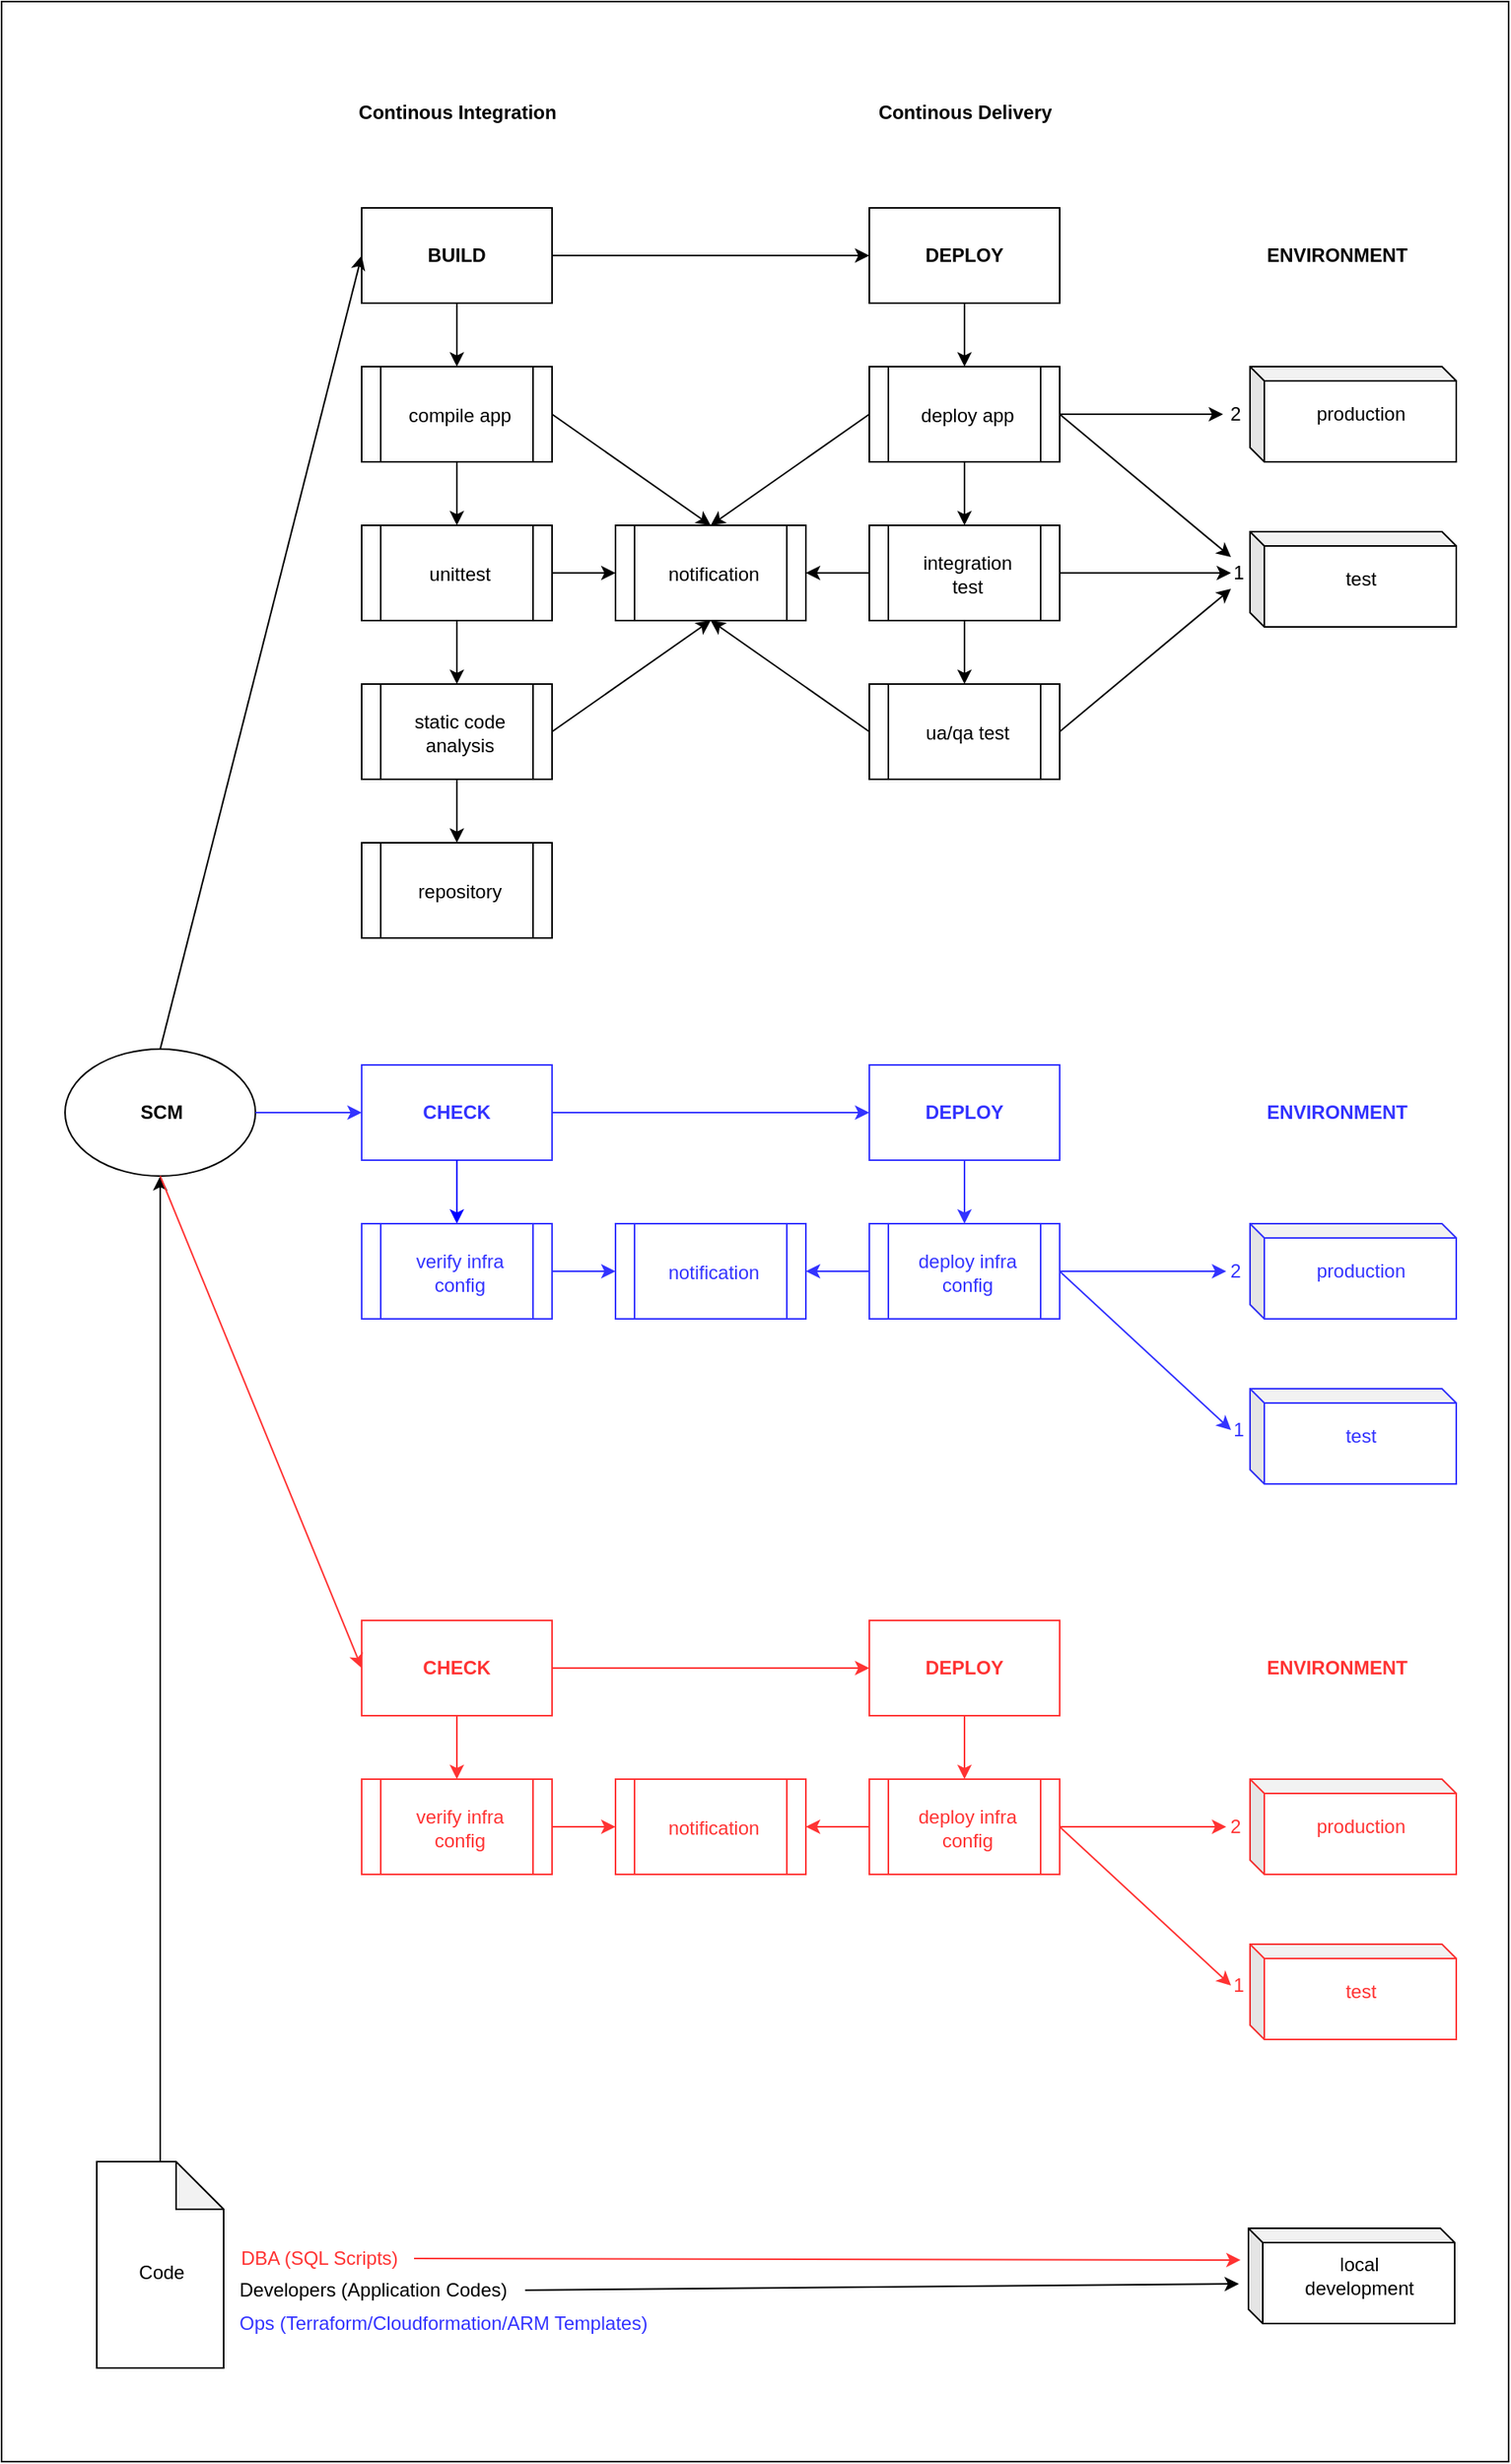 <mxfile version="12.5.3" type="google"><diagram id="JotwO1liJwPxT8PjX3z5" name="Page-1"><mxGraphModel dx="1408" dy="1443" grid="1" gridSize="10" guides="1" tooltips="1" connect="1" arrows="1" fold="1" page="1" pageScale="1" pageWidth="1000" pageHeight="700" math="0" shadow="0"><root><mxCell id="0"/><mxCell id="1" parent="0"/><mxCell id="rRXTX-7a_Twm8hszthFp-2" value="" style="rounded=0;whiteSpace=wrap;html=1;labelBackgroundColor=none;fillColor=none;strokeColor=#000000;" vertex="1" parent="1"><mxGeometry x="30" y="-80" width="950" height="1550" as="geometry"/></mxCell><mxCell id="oE_XPsKFUS8r3yeYcz7--6" value="" style="ellipse;whiteSpace=wrap;html=1;" parent="1" vertex="1"><mxGeometry x="70" y="580" width="120" height="80" as="geometry"/></mxCell><mxCell id="oE_XPsKFUS8r3yeYcz7--8" value="" style="rounded=0;whiteSpace=wrap;html=1;" parent="1" vertex="1"><mxGeometry x="257" y="50" width="120" height="60" as="geometry"/></mxCell><mxCell id="oE_XPsKFUS8r3yeYcz7--9" value="" style="rounded=0;whiteSpace=wrap;html=1;" parent="1" vertex="1"><mxGeometry x="577" y="50" width="120" height="60" as="geometry"/></mxCell><mxCell id="oE_XPsKFUS8r3yeYcz7--10" value="" style="endArrow=classic;html=1;exitX=0.5;exitY=0;exitDx=0;exitDy=0;entryX=0;entryY=0.5;entryDx=0;entryDy=0;" parent="1" source="oE_XPsKFUS8r3yeYcz7--6" target="oE_XPsKFUS8r3yeYcz7--8" edge="1"><mxGeometry width="50" height="50" relative="1" as="geometry"><mxPoint x="197" y="80" as="sourcePoint"/><mxPoint x="277" y="80" as="targetPoint"/></mxGeometry></mxCell><mxCell id="oE_XPsKFUS8r3yeYcz7--12" value="" style="endArrow=classic;html=1;exitX=1;exitY=0.5;exitDx=0;exitDy=0;entryX=0;entryY=0.5;entryDx=0;entryDy=0;" parent="1" source="oE_XPsKFUS8r3yeYcz7--8" target="oE_XPsKFUS8r3yeYcz7--9" edge="1"><mxGeometry width="50" height="50" relative="1" as="geometry"><mxPoint x="499" y="80" as="sourcePoint"/><mxPoint x="577" y="80" as="targetPoint"/></mxGeometry></mxCell><mxCell id="oE_XPsKFUS8r3yeYcz7--15" value="" style="shape=note;whiteSpace=wrap;html=1;backgroundOutline=1;darkOpacity=0.05;" parent="1" vertex="1"><mxGeometry x="90" y="1281" width="80" height="130" as="geometry"/></mxCell><mxCell id="oE_XPsKFUS8r3yeYcz7--19" value="SCM" style="text;html=1;strokeColor=none;fillColor=none;align=center;verticalAlign=middle;whiteSpace=wrap;rounded=0;fontStyle=1" parent="1" vertex="1"><mxGeometry x="111" y="610" width="40" height="20" as="geometry"/></mxCell><mxCell id="oE_XPsKFUS8r3yeYcz7--20" value="BUILD" style="text;html=1;strokeColor=none;fillColor=none;align=center;verticalAlign=middle;whiteSpace=wrap;rounded=0;fontStyle=1" parent="1" vertex="1"><mxGeometry x="297" y="70" width="40" height="20" as="geometry"/></mxCell><mxCell id="oE_XPsKFUS8r3yeYcz7--21" value="DEPLOY" style="text;html=1;strokeColor=none;fillColor=none;align=center;verticalAlign=middle;whiteSpace=wrap;rounded=0;fontStyle=1" parent="1" vertex="1"><mxGeometry x="617" y="70" width="40" height="20" as="geometry"/></mxCell><mxCell id="oE_XPsKFUS8r3yeYcz7--24" value="" style="endArrow=classic;html=1;entryX=0.5;entryY=1;entryDx=0;entryDy=0;exitX=0.5;exitY=0;exitDx=0;exitDy=0;exitPerimeter=0;" parent="1" source="oE_XPsKFUS8r3yeYcz7--15" target="oE_XPsKFUS8r3yeYcz7--6" edge="1"><mxGeometry width="50" height="50" relative="1" as="geometry"><mxPoint x="118" y="340" as="sourcePoint"/><mxPoint x="118" y="200" as="targetPoint"/></mxGeometry></mxCell><mxCell id="oE_XPsKFUS8r3yeYcz7--28" value="ENVIRONMENT" style="text;html=1;strokeColor=none;fillColor=none;align=center;verticalAlign=middle;whiteSpace=wrap;rounded=0;fontStyle=1" parent="1" vertex="1"><mxGeometry x="807" y="70" width="130" height="20" as="geometry"/></mxCell><mxCell id="oE_XPsKFUS8r3yeYcz7--32" value="" style="shape=process;whiteSpace=wrap;html=1;backgroundOutline=1;align=center;" parent="1" vertex="1"><mxGeometry x="257" y="150" width="120" height="60" as="geometry"/></mxCell><mxCell id="oE_XPsKFUS8r3yeYcz7--33" value="" style="endArrow=classic;html=1;exitX=0.5;exitY=1;exitDx=0;exitDy=0;entryX=0.5;entryY=0;entryDx=0;entryDy=0;" parent="1" source="oE_XPsKFUS8r3yeYcz7--8" target="oE_XPsKFUS8r3yeYcz7--32" edge="1"><mxGeometry width="50" height="50" relative="1" as="geometry"><mxPoint x="327" y="320" as="sourcePoint"/><mxPoint x="377" y="270" as="targetPoint"/></mxGeometry></mxCell><mxCell id="oE_XPsKFUS8r3yeYcz7--34" value="compile app" style="text;html=1;strokeColor=none;fillColor=none;align=center;verticalAlign=middle;whiteSpace=wrap;rounded=0;" parent="1" vertex="1"><mxGeometry x="284" y="171" width="70" height="20" as="geometry"/></mxCell><mxCell id="oE_XPsKFUS8r3yeYcz7--35" value="" style="shape=process;whiteSpace=wrap;html=1;backgroundOutline=1;align=center;" parent="1" vertex="1"><mxGeometry x="257" y="250" width="120" height="60" as="geometry"/></mxCell><mxCell id="oE_XPsKFUS8r3yeYcz7--36" value="unittest" style="text;html=1;strokeColor=none;fillColor=none;align=center;verticalAlign=middle;whiteSpace=wrap;rounded=0;" parent="1" vertex="1"><mxGeometry x="284" y="271" width="70" height="20" as="geometry"/></mxCell><mxCell id="oE_XPsKFUS8r3yeYcz7--37" value="" style="endArrow=classic;html=1;exitX=0.5;exitY=1;exitDx=0;exitDy=0;entryX=0.5;entryY=0;entryDx=0;entryDy=0;" parent="1" source="oE_XPsKFUS8r3yeYcz7--32" target="oE_XPsKFUS8r3yeYcz7--35" edge="1"><mxGeometry width="50" height="50" relative="1" as="geometry"><mxPoint x="317" y="210" as="sourcePoint"/><mxPoint x="317" y="250" as="targetPoint"/></mxGeometry></mxCell><mxCell id="oE_XPsKFUS8r3yeYcz7--38" value="" style="shape=process;whiteSpace=wrap;html=1;backgroundOutline=1;align=center;" parent="1" vertex="1"><mxGeometry x="257" y="350" width="120" height="60" as="geometry"/></mxCell><mxCell id="oE_XPsKFUS8r3yeYcz7--39" value="static code analysis" style="text;html=1;strokeColor=none;fillColor=none;align=center;verticalAlign=middle;whiteSpace=wrap;rounded=0;" parent="1" vertex="1"><mxGeometry x="284" y="371" width="70" height="20" as="geometry"/></mxCell><mxCell id="oE_XPsKFUS8r3yeYcz7--40" value="" style="endArrow=classic;html=1;exitX=0.5;exitY=1;exitDx=0;exitDy=0;entryX=0.5;entryY=0;entryDx=0;entryDy=0;" parent="1" source="oE_XPsKFUS8r3yeYcz7--35" target="oE_XPsKFUS8r3yeYcz7--38" edge="1"><mxGeometry width="50" height="50" relative="1" as="geometry"><mxPoint x="327" y="220" as="sourcePoint"/><mxPoint x="327" y="260" as="targetPoint"/></mxGeometry></mxCell><mxCell id="oE_XPsKFUS8r3yeYcz7--41" value="" style="shape=process;whiteSpace=wrap;html=1;backgroundOutline=1;align=center;" parent="1" vertex="1"><mxGeometry x="577" y="150" width="120" height="60" as="geometry"/></mxCell><mxCell id="oE_XPsKFUS8r3yeYcz7--42" value="deploy app" style="text;html=1;strokeColor=none;fillColor=none;align=center;verticalAlign=middle;whiteSpace=wrap;rounded=0;" parent="1" vertex="1"><mxGeometry x="604" y="171" width="70" height="20" as="geometry"/></mxCell><mxCell id="oE_XPsKFUS8r3yeYcz7--43" value="" style="shape=process;whiteSpace=wrap;html=1;backgroundOutline=1;align=center;" parent="1" vertex="1"><mxGeometry x="577" y="250" width="120" height="60" as="geometry"/></mxCell><mxCell id="oE_XPsKFUS8r3yeYcz7--44" value="integration test" style="text;html=1;strokeColor=none;fillColor=none;align=center;verticalAlign=middle;whiteSpace=wrap;rounded=0;" parent="1" vertex="1"><mxGeometry x="604" y="271" width="70" height="20" as="geometry"/></mxCell><mxCell id="oE_XPsKFUS8r3yeYcz7--45" value="" style="endArrow=classic;html=1;exitX=0.5;exitY=1;exitDx=0;exitDy=0;entryX=0.5;entryY=0;entryDx=0;entryDy=0;" parent="1" source="oE_XPsKFUS8r3yeYcz7--41" target="oE_XPsKFUS8r3yeYcz7--43" edge="1"><mxGeometry width="50" height="50" relative="1" as="geometry"><mxPoint x="637" y="210" as="sourcePoint"/><mxPoint x="637" y="250" as="targetPoint"/></mxGeometry></mxCell><mxCell id="oE_XPsKFUS8r3yeYcz7--46" value="" style="shape=process;whiteSpace=wrap;html=1;backgroundOutline=1;align=center;" parent="1" vertex="1"><mxGeometry x="577" y="350" width="120" height="60" as="geometry"/></mxCell><mxCell id="oE_XPsKFUS8r3yeYcz7--47" value="ua/qa test" style="text;html=1;strokeColor=none;fillColor=none;align=center;verticalAlign=middle;whiteSpace=wrap;rounded=0;" parent="1" vertex="1"><mxGeometry x="604" y="371" width="70" height="20" as="geometry"/></mxCell><mxCell id="oE_XPsKFUS8r3yeYcz7--48" value="" style="endArrow=classic;html=1;exitX=0.5;exitY=1;exitDx=0;exitDy=0;entryX=0.5;entryY=0;entryDx=0;entryDy=0;" parent="1" source="oE_XPsKFUS8r3yeYcz7--43" target="oE_XPsKFUS8r3yeYcz7--46" edge="1"><mxGeometry width="50" height="50" relative="1" as="geometry"><mxPoint x="647" y="220" as="sourcePoint"/><mxPoint x="647" y="260" as="targetPoint"/></mxGeometry></mxCell><mxCell id="oE_XPsKFUS8r3yeYcz7--49" value="" style="endArrow=classic;html=1;exitX=0.5;exitY=1;exitDx=0;exitDy=0;entryX=0.5;entryY=0;entryDx=0;entryDy=0;" parent="1" source="oE_XPsKFUS8r3yeYcz7--9" target="oE_XPsKFUS8r3yeYcz7--41" edge="1"><mxGeometry width="50" height="50" relative="1" as="geometry"><mxPoint x="447" y="120" as="sourcePoint"/><mxPoint x="447" y="160" as="targetPoint"/></mxGeometry></mxCell><mxCell id="oE_XPsKFUS8r3yeYcz7--50" value="" style="shape=cube;whiteSpace=wrap;html=1;boundedLbl=1;backgroundOutline=1;darkOpacity=0.05;darkOpacity2=0.1;align=center;size=9;" parent="1" vertex="1"><mxGeometry x="817" y="150" width="130" height="60" as="geometry"/></mxCell><mxCell id="oE_XPsKFUS8r3yeYcz7--51" value="" style="endArrow=classic;html=1;exitX=1;exitY=0.5;exitDx=0;exitDy=0;" parent="1" source="oE_XPsKFUS8r3yeYcz7--41" edge="1"><mxGeometry width="50" height="50" relative="1" as="geometry"><mxPoint x="177" y="620" as="sourcePoint"/><mxPoint x="800" y="180" as="targetPoint"/></mxGeometry></mxCell><mxCell id="oE_XPsKFUS8r3yeYcz7--52" value="production" style="text;html=1;strokeColor=none;fillColor=none;align=center;verticalAlign=middle;whiteSpace=wrap;rounded=0;" parent="1" vertex="1"><mxGeometry x="852" y="170" width="70" height="20" as="geometry"/></mxCell><mxCell id="oE_XPsKFUS8r3yeYcz7--55" value="" style="shape=cube;whiteSpace=wrap;html=1;boundedLbl=1;backgroundOutline=1;darkOpacity=0.05;darkOpacity2=0.1;align=center;size=9;" parent="1" vertex="1"><mxGeometry x="817" y="254" width="130" height="60" as="geometry"/></mxCell><mxCell id="oE_XPsKFUS8r3yeYcz7--56" value="test" style="text;html=1;strokeColor=none;fillColor=none;align=center;verticalAlign=middle;whiteSpace=wrap;rounded=0;" parent="1" vertex="1"><mxGeometry x="852" y="274" width="70" height="20" as="geometry"/></mxCell><mxCell id="oE_XPsKFUS8r3yeYcz7--57" value="" style="endArrow=classic;html=1;exitX=1;exitY=0.5;exitDx=0;exitDy=0;entryX=0;entryY=0;entryDx=0;entryDy=0;" parent="1" source="oE_XPsKFUS8r3yeYcz7--41" target="rRXTX-7a_Twm8hszthFp-10" edge="1"><mxGeometry width="50" height="50" relative="1" as="geometry"><mxPoint x="311" y="43" as="sourcePoint"/><mxPoint x="790" y="250" as="targetPoint"/></mxGeometry></mxCell><mxCell id="oE_XPsKFUS8r3yeYcz7--59" value="" style="shape=process;whiteSpace=wrap;html=1;backgroundOutline=1;align=center;" parent="1" vertex="1"><mxGeometry x="257" y="450" width="120" height="60" as="geometry"/></mxCell><mxCell id="oE_XPsKFUS8r3yeYcz7--60" value="repository" style="text;html=1;strokeColor=none;fillColor=none;align=center;verticalAlign=middle;whiteSpace=wrap;rounded=0;" parent="1" vertex="1"><mxGeometry x="284" y="471" width="70" height="20" as="geometry"/></mxCell><mxCell id="oE_XPsKFUS8r3yeYcz7--61" value="" style="endArrow=classic;html=1;exitX=0.5;exitY=1;exitDx=0;exitDy=0;entryX=0.5;entryY=0;entryDx=0;entryDy=0;" parent="1" source="oE_XPsKFUS8r3yeYcz7--38" target="oE_XPsKFUS8r3yeYcz7--59" edge="1"><mxGeometry width="50" height="50" relative="1" as="geometry"><mxPoint x="327" y="320" as="sourcePoint"/><mxPoint x="327" y="360" as="targetPoint"/></mxGeometry></mxCell><mxCell id="oE_XPsKFUS8r3yeYcz7--62" value="" style="endArrow=classic;html=1;exitX=1;exitY=0.5;exitDx=0;exitDy=0;entryX=0;entryY=1;entryDx=0;entryDy=0;" parent="1" source="oE_XPsKFUS8r3yeYcz7--46" target="rRXTX-7a_Twm8hszthFp-10" edge="1"><mxGeometry width="50" height="50" relative="1" as="geometry"><mxPoint x="707" y="190" as="sourcePoint"/><mxPoint x="800" y="290" as="targetPoint"/></mxGeometry></mxCell><mxCell id="oE_XPsKFUS8r3yeYcz7--63" value="" style="shape=cube;whiteSpace=wrap;html=1;boundedLbl=1;backgroundOutline=1;darkOpacity=0.05;darkOpacity2=0.1;align=center;size=9;" parent="1" vertex="1"><mxGeometry x="816" y="1323" width="130" height="60" as="geometry"/></mxCell><mxCell id="oE_XPsKFUS8r3yeYcz7--64" value="local development" style="text;html=1;strokeColor=none;fillColor=none;align=center;verticalAlign=middle;whiteSpace=wrap;rounded=0;" parent="1" vertex="1"><mxGeometry x="851" y="1343" width="70" height="20" as="geometry"/></mxCell><mxCell id="oE_XPsKFUS8r3yeYcz7--65" value="" style="shape=process;whiteSpace=wrap;html=1;backgroundOutline=1;align=center;" parent="1" vertex="1"><mxGeometry x="417" y="250" width="120" height="60" as="geometry"/></mxCell><mxCell id="oE_XPsKFUS8r3yeYcz7--66" value="notification" style="text;html=1;strokeColor=none;fillColor=none;align=center;verticalAlign=middle;whiteSpace=wrap;rounded=0;" parent="1" vertex="1"><mxGeometry x="444" y="271" width="70" height="20" as="geometry"/></mxCell><mxCell id="oE_XPsKFUS8r3yeYcz7--67" value="" style="endArrow=classic;html=1;entryX=0.5;entryY=1;entryDx=0;entryDy=0;exitX=1;exitY=0.5;exitDx=0;exitDy=0;" parent="1" source="oE_XPsKFUS8r3yeYcz7--38" target="oE_XPsKFUS8r3yeYcz7--65" edge="1"><mxGeometry width="50" height="50" relative="1" as="geometry"><mxPoint x="57" y="740" as="sourcePoint"/><mxPoint x="107" y="690" as="targetPoint"/></mxGeometry></mxCell><mxCell id="oE_XPsKFUS8r3yeYcz7--68" value="" style="endArrow=classic;html=1;entryX=0;entryY=0.5;entryDx=0;entryDy=0;exitX=1;exitY=0.5;exitDx=0;exitDy=0;" parent="1" source="oE_XPsKFUS8r3yeYcz7--35" target="oE_XPsKFUS8r3yeYcz7--65" edge="1"><mxGeometry width="50" height="50" relative="1" as="geometry"><mxPoint x="387" y="390" as="sourcePoint"/><mxPoint x="487" y="320" as="targetPoint"/></mxGeometry></mxCell><mxCell id="oE_XPsKFUS8r3yeYcz7--69" value="" style="endArrow=classic;html=1;entryX=0.5;entryY=0;entryDx=0;entryDy=0;exitX=1;exitY=0.5;exitDx=0;exitDy=0;" parent="1" source="oE_XPsKFUS8r3yeYcz7--32" target="oE_XPsKFUS8r3yeYcz7--65" edge="1"><mxGeometry width="50" height="50" relative="1" as="geometry"><mxPoint x="387" y="290" as="sourcePoint"/><mxPoint x="427" y="290" as="targetPoint"/></mxGeometry></mxCell><mxCell id="oE_XPsKFUS8r3yeYcz7--70" value="" style="endArrow=classic;html=1;entryX=0.5;entryY=0;entryDx=0;entryDy=0;exitX=0;exitY=0.5;exitDx=0;exitDy=0;" parent="1" source="oE_XPsKFUS8r3yeYcz7--41" target="oE_XPsKFUS8r3yeYcz7--65" edge="1"><mxGeometry width="50" height="50" relative="1" as="geometry"><mxPoint x="397" y="300" as="sourcePoint"/><mxPoint x="437" y="300" as="targetPoint"/></mxGeometry></mxCell><mxCell id="oE_XPsKFUS8r3yeYcz7--71" value="" style="endArrow=classic;html=1;entryX=1;entryY=0.5;entryDx=0;entryDy=0;exitX=0;exitY=0.5;exitDx=0;exitDy=0;" parent="1" source="oE_XPsKFUS8r3yeYcz7--43" target="oE_XPsKFUS8r3yeYcz7--65" edge="1"><mxGeometry width="50" height="50" relative="1" as="geometry"><mxPoint x="407" y="310" as="sourcePoint"/><mxPoint x="447" y="310" as="targetPoint"/></mxGeometry></mxCell><mxCell id="oE_XPsKFUS8r3yeYcz7--72" value="" style="endArrow=classic;html=1;entryX=0.5;entryY=1;entryDx=0;entryDy=0;exitX=0;exitY=0.5;exitDx=0;exitDy=0;" parent="1" source="oE_XPsKFUS8r3yeYcz7--46" target="oE_XPsKFUS8r3yeYcz7--65" edge="1"><mxGeometry width="50" height="50" relative="1" as="geometry"><mxPoint x="417" y="320" as="sourcePoint"/><mxPoint x="457" y="320" as="targetPoint"/></mxGeometry></mxCell><mxCell id="rRXTX-7a_Twm8hszthFp-3" value="Continous Integration" style="text;html=1;strokeColor=none;fillColor=none;align=center;verticalAlign=middle;whiteSpace=wrap;rounded=0;fontStyle=1" vertex="1" parent="1"><mxGeometry x="251.5" y="-20" width="131" height="20" as="geometry"/></mxCell><mxCell id="rRXTX-7a_Twm8hszthFp-4" value="Continous Delivery" style="text;html=1;strokeColor=none;fillColor=none;align=center;verticalAlign=middle;whiteSpace=wrap;rounded=0;fontStyle=1" vertex="1" parent="1"><mxGeometry x="571.5" y="-20" width="131" height="20" as="geometry"/></mxCell><mxCell id="rRXTX-7a_Twm8hszthFp-5" value="Code" style="text;html=1;strokeColor=none;fillColor=none;align=center;verticalAlign=middle;whiteSpace=wrap;rounded=0;" vertex="1" parent="1"><mxGeometry x="111" y="1341" width="40" height="20" as="geometry"/></mxCell><mxCell id="rRXTX-7a_Twm8hszthFp-6" value="Developers (Application Codes)" style="text;html=1;strokeColor=none;fillColor=none;align=left;verticalAlign=middle;whiteSpace=wrap;rounded=0;" vertex="1" parent="1"><mxGeometry x="178" y="1352" width="182" height="20" as="geometry"/></mxCell><mxCell id="rRXTX-7a_Twm8hszthFp-8" value="Ops (Terraform/Cloudformation/ARM Templates)" style="text;html=1;align=left;verticalAlign=middle;whiteSpace=wrap;rounded=0;fontColor=#3333FF;" vertex="1" parent="1"><mxGeometry x="178" y="1373" width="262" height="20" as="geometry"/></mxCell><mxCell id="rRXTX-7a_Twm8hszthFp-9" value="" style="endArrow=classic;html=1;exitX=1;exitY=0.5;exitDx=0;exitDy=0;" edge="1" parent="1" source="rRXTX-7a_Twm8hszthFp-6"><mxGeometry width="50" height="50" relative="1" as="geometry"><mxPoint x="390" y="1370" as="sourcePoint"/><mxPoint x="810" y="1358" as="targetPoint"/><Array as="points"><mxPoint x="810" y="1358"/></Array></mxGeometry></mxCell><mxCell id="rRXTX-7a_Twm8hszthFp-10" value="1" style="text;html=1;strokeColor=none;fillColor=none;align=center;verticalAlign=middle;whiteSpace=wrap;rounded=0;" vertex="1" parent="1"><mxGeometry x="805" y="270" width="10" height="20" as="geometry"/></mxCell><mxCell id="rRXTX-7a_Twm8hszthFp-11" value="" style="endArrow=classic;html=1;exitX=1;exitY=0.5;exitDx=0;exitDy=0;" edge="1" parent="1" source="oE_XPsKFUS8r3yeYcz7--43"><mxGeometry width="50" height="50" relative="1" as="geometry"><mxPoint x="702" y="280" as="sourcePoint"/><mxPoint x="805" y="280" as="targetPoint"/></mxGeometry></mxCell><mxCell id="rRXTX-7a_Twm8hszthFp-13" value="2" style="text;html=1;strokeColor=none;fillColor=none;align=center;verticalAlign=middle;whiteSpace=wrap;rounded=0;" vertex="1" parent="1"><mxGeometry x="803" y="170" width="10" height="20" as="geometry"/></mxCell><mxCell id="rRXTX-7a_Twm8hszthFp-14" value="" style="rounded=0;whiteSpace=wrap;html=1;strokeColor=#3333FF;" vertex="1" parent="1"><mxGeometry x="257" y="590" width="120" height="60" as="geometry"/></mxCell><mxCell id="rRXTX-7a_Twm8hszthFp-15" value="" style="rounded=0;whiteSpace=wrap;html=1;strokeColor=#3333FF;" vertex="1" parent="1"><mxGeometry x="577" y="590" width="120" height="60" as="geometry"/></mxCell><mxCell id="rRXTX-7a_Twm8hszthFp-16" value="" style="endArrow=classic;html=1;exitX=1;exitY=0.5;exitDx=0;exitDy=0;entryX=0;entryY=0.5;entryDx=0;entryDy=0;strokeColor=#3333FF;" edge="1" parent="1" target="rRXTX-7a_Twm8hszthFp-14" source="oE_XPsKFUS8r3yeYcz7--6"><mxGeometry width="50" height="50" relative="1" as="geometry"><mxPoint x="117" y="1005" as="sourcePoint"/><mxPoint x="277" y="590" as="targetPoint"/></mxGeometry></mxCell><mxCell id="rRXTX-7a_Twm8hszthFp-17" value="" style="endArrow=classic;html=1;exitX=1;exitY=0.5;exitDx=0;exitDy=0;entryX=0;entryY=0.5;entryDx=0;entryDy=0;strokeColor=#3333FF;" edge="1" parent="1" source="rRXTX-7a_Twm8hszthFp-14" target="rRXTX-7a_Twm8hszthFp-15"><mxGeometry width="50" height="50" relative="1" as="geometry"><mxPoint x="499" y="620" as="sourcePoint"/><mxPoint x="577" y="620" as="targetPoint"/></mxGeometry></mxCell><mxCell id="rRXTX-7a_Twm8hszthFp-18" value="CHECK" style="text;html=1;strokeColor=none;fillColor=none;align=center;verticalAlign=middle;whiteSpace=wrap;rounded=0;fontStyle=1;fontColor=#3333FF;" vertex="1" parent="1"><mxGeometry x="297" y="610" width="40" height="20" as="geometry"/></mxCell><mxCell id="rRXTX-7a_Twm8hszthFp-19" value="DEPLOY" style="text;html=1;strokeColor=none;fillColor=none;align=center;verticalAlign=middle;whiteSpace=wrap;rounded=0;fontStyle=1;fontColor=#3333FF;" vertex="1" parent="1"><mxGeometry x="617" y="610" width="40" height="20" as="geometry"/></mxCell><mxCell id="rRXTX-7a_Twm8hszthFp-20" value="" style="endArrow=classic;html=1;exitX=0.5;exitY=1;exitDx=0;exitDy=0;entryX=0.5;entryY=0;entryDx=0;entryDy=0;fontColor=#000000;strokeColor=#0000FF;" edge="1" parent="1" source="rRXTX-7a_Twm8hszthFp-14"><mxGeometry width="50" height="50" relative="1" as="geometry"><mxPoint x="327" y="860" as="sourcePoint"/><mxPoint x="317" y="690" as="targetPoint"/></mxGeometry></mxCell><mxCell id="rRXTX-7a_Twm8hszthFp-21" value="" style="endArrow=classic;html=1;exitX=0.5;exitY=1;exitDx=0;exitDy=0;entryX=0.5;entryY=0;entryDx=0;entryDy=0;strokeColor=#3333FF;" edge="1" parent="1" source="rRXTX-7a_Twm8hszthFp-15"><mxGeometry width="50" height="50" relative="1" as="geometry"><mxPoint x="447" y="660" as="sourcePoint"/><mxPoint x="637" y="690" as="targetPoint"/></mxGeometry></mxCell><mxCell id="rRXTX-7a_Twm8hszthFp-22" value="" style="shape=process;whiteSpace=wrap;html=1;backgroundOutline=1;align=center;strokeColor=#3333FF;" vertex="1" parent="1"><mxGeometry x="257" y="690" width="120" height="60" as="geometry"/></mxCell><mxCell id="rRXTX-7a_Twm8hszthFp-23" value="verify infra config" style="text;html=1;strokeColor=none;fillColor=none;align=center;verticalAlign=middle;whiteSpace=wrap;rounded=0;fontColor=#3333FF;" vertex="1" parent="1"><mxGeometry x="284" y="711" width="70" height="20" as="geometry"/></mxCell><mxCell id="rRXTX-7a_Twm8hszthFp-24" value="" style="shape=process;whiteSpace=wrap;html=1;backgroundOutline=1;align=center;strokeColor=#3333FF;" vertex="1" parent="1"><mxGeometry x="577" y="690" width="120" height="60" as="geometry"/></mxCell><mxCell id="rRXTX-7a_Twm8hszthFp-25" value="deploy infra config" style="text;html=1;strokeColor=none;fillColor=none;align=center;verticalAlign=middle;whiteSpace=wrap;rounded=0;fontColor=#3333FF;" vertex="1" parent="1"><mxGeometry x="604" y="711" width="70" height="20" as="geometry"/></mxCell><mxCell id="rRXTX-7a_Twm8hszthFp-33" value="ENVIRONMENT" style="text;html=1;strokeColor=none;fillColor=none;align=center;verticalAlign=middle;whiteSpace=wrap;rounded=0;fontStyle=1;fontColor=#3333FF;" vertex="1" parent="1"><mxGeometry x="807" y="610" width="130" height="20" as="geometry"/></mxCell><mxCell id="rRXTX-7a_Twm8hszthFp-34" value="" style="shape=cube;whiteSpace=wrap;html=1;boundedLbl=1;backgroundOutline=1;darkOpacity=0.05;darkOpacity2=0.1;align=center;size=9;strokeColor=#3333FF;" vertex="1" parent="1"><mxGeometry x="817" y="690" width="130" height="60" as="geometry"/></mxCell><mxCell id="rRXTX-7a_Twm8hszthFp-35" value="production" style="text;html=1;strokeColor=none;fillColor=none;align=center;verticalAlign=middle;whiteSpace=wrap;rounded=0;fontColor=#3333FF;" vertex="1" parent="1"><mxGeometry x="852" y="710" width="70" height="20" as="geometry"/></mxCell><mxCell id="rRXTX-7a_Twm8hszthFp-36" value="" style="shape=cube;whiteSpace=wrap;html=1;boundedLbl=1;backgroundOutline=1;darkOpacity=0.05;darkOpacity2=0.1;align=center;size=9;strokeColor=#3333FF;" vertex="1" parent="1"><mxGeometry x="817" y="794" width="130" height="60" as="geometry"/></mxCell><mxCell id="rRXTX-7a_Twm8hszthFp-37" value="test" style="text;html=1;strokeColor=none;fillColor=none;align=center;verticalAlign=middle;whiteSpace=wrap;rounded=0;fontColor=#3333FF;" vertex="1" parent="1"><mxGeometry x="852" y="814" width="70" height="20" as="geometry"/></mxCell><mxCell id="rRXTX-7a_Twm8hszthFp-38" value="1" style="text;html=1;strokeColor=none;fillColor=none;align=center;verticalAlign=middle;whiteSpace=wrap;rounded=0;fontColor=#3333FF;" vertex="1" parent="1"><mxGeometry x="805" y="810" width="10" height="20" as="geometry"/></mxCell><mxCell id="rRXTX-7a_Twm8hszthFp-39" value="2" style="text;html=1;strokeColor=none;fillColor=none;align=center;verticalAlign=middle;whiteSpace=wrap;rounded=0;fontColor=#3333FF;" vertex="1" parent="1"><mxGeometry x="803" y="710" width="10" height="20" as="geometry"/></mxCell><mxCell id="rRXTX-7a_Twm8hszthFp-40" value="" style="endArrow=classic;html=1;exitX=1;exitY=0.5;exitDx=0;exitDy=0;strokeColor=#3333FF;" edge="1" parent="1" source="rRXTX-7a_Twm8hszthFp-24"><mxGeometry width="50" height="50" relative="1" as="geometry"><mxPoint x="703" y="720" as="sourcePoint"/><mxPoint x="802" y="720" as="targetPoint"/></mxGeometry></mxCell><mxCell id="rRXTX-7a_Twm8hszthFp-41" value="" style="endArrow=classic;html=1;exitX=1;exitY=0.5;exitDx=0;exitDy=0;entryX=0;entryY=0.5;entryDx=0;entryDy=0;strokeColor=#3333FF;" edge="1" parent="1" source="rRXTX-7a_Twm8hszthFp-24" target="rRXTX-7a_Twm8hszthFp-38"><mxGeometry width="50" height="50" relative="1" as="geometry"><mxPoint x="707" y="730" as="sourcePoint"/><mxPoint x="812" y="730" as="targetPoint"/></mxGeometry></mxCell><mxCell id="rRXTX-7a_Twm8hszthFp-42" value="" style="shape=process;whiteSpace=wrap;html=1;backgroundOutline=1;align=center;strokeColor=#3333FF;" vertex="1" parent="1"><mxGeometry x="417" y="690" width="120" height="60" as="geometry"/></mxCell><mxCell id="rRXTX-7a_Twm8hszthFp-43" value="notification" style="text;html=1;strokeColor=none;fillColor=none;align=center;verticalAlign=middle;whiteSpace=wrap;rounded=0;fontColor=#3333FF;" vertex="1" parent="1"><mxGeometry x="444" y="711" width="70" height="20" as="geometry"/></mxCell><mxCell id="rRXTX-7a_Twm8hszthFp-44" value="" style="endArrow=classic;html=1;entryX=0;entryY=0.5;entryDx=0;entryDy=0;exitX=1;exitY=0.5;exitDx=0;exitDy=0;strokeColor=#3333FF;" edge="1" parent="1" source="rRXTX-7a_Twm8hszthFp-22" target="rRXTX-7a_Twm8hszthFp-42"><mxGeometry width="50" height="50" relative="1" as="geometry"><mxPoint x="387" y="320" as="sourcePoint"/><mxPoint x="427" y="320" as="targetPoint"/></mxGeometry></mxCell><mxCell id="rRXTX-7a_Twm8hszthFp-45" value="" style="endArrow=classic;html=1;entryX=1;entryY=0.5;entryDx=0;entryDy=0;exitX=0;exitY=0.5;exitDx=0;exitDy=0;strokeColor=#3333FF;" edge="1" parent="1" source="rRXTX-7a_Twm8hszthFp-24" target="rRXTX-7a_Twm8hszthFp-42"><mxGeometry width="50" height="50" relative="1" as="geometry"><mxPoint x="387" y="730" as="sourcePoint"/><mxPoint x="427" y="730" as="targetPoint"/></mxGeometry></mxCell><mxCell id="rRXTX-7a_Twm8hszthFp-47" value="" style="rounded=0;whiteSpace=wrap;html=1;strokeColor=#FF3333;" vertex="1" parent="1"><mxGeometry x="257" y="940" width="120" height="60" as="geometry"/></mxCell><mxCell id="rRXTX-7a_Twm8hszthFp-48" value="" style="rounded=0;whiteSpace=wrap;html=1;strokeColor=#FF3333;" vertex="1" parent="1"><mxGeometry x="577" y="940" width="120" height="60" as="geometry"/></mxCell><mxCell id="rRXTX-7a_Twm8hszthFp-49" value="" style="endArrow=classic;html=1;exitX=1;exitY=0.5;exitDx=0;exitDy=0;entryX=0;entryY=0.5;entryDx=0;entryDy=0;strokeColor=#FF3333;" edge="1" parent="1" source="rRXTX-7a_Twm8hszthFp-47" target="rRXTX-7a_Twm8hszthFp-48"><mxGeometry width="50" height="50" relative="1" as="geometry"><mxPoint x="499" y="970" as="sourcePoint"/><mxPoint x="577" y="970" as="targetPoint"/></mxGeometry></mxCell><mxCell id="rRXTX-7a_Twm8hszthFp-50" value="CHECK" style="text;html=1;strokeColor=none;fillColor=none;align=center;verticalAlign=middle;whiteSpace=wrap;rounded=0;fontStyle=1;fontColor=#FF3333;" vertex="1" parent="1"><mxGeometry x="297" y="960" width="40" height="20" as="geometry"/></mxCell><mxCell id="rRXTX-7a_Twm8hszthFp-51" value="DEPLOY" style="text;html=1;strokeColor=none;fillColor=none;align=center;verticalAlign=middle;whiteSpace=wrap;rounded=0;fontStyle=1;fontColor=#FF3333;" vertex="1" parent="1"><mxGeometry x="617" y="960" width="40" height="20" as="geometry"/></mxCell><mxCell id="rRXTX-7a_Twm8hszthFp-52" value="" style="endArrow=classic;html=1;exitX=0.5;exitY=1;exitDx=0;exitDy=0;entryX=0.5;entryY=0;entryDx=0;entryDy=0;fontColor=#3333FF;strokeColor=#FF3333;" edge="1" parent="1" source="rRXTX-7a_Twm8hszthFp-47"><mxGeometry width="50" height="50" relative="1" as="geometry"><mxPoint x="327" y="1210" as="sourcePoint"/><mxPoint x="317" y="1040" as="targetPoint"/></mxGeometry></mxCell><mxCell id="rRXTX-7a_Twm8hszthFp-53" value="" style="endArrow=classic;html=1;exitX=0.5;exitY=1;exitDx=0;exitDy=0;entryX=0.5;entryY=0;entryDx=0;entryDy=0;strokeColor=#FF3333;" edge="1" parent="1" source="rRXTX-7a_Twm8hszthFp-48"><mxGeometry width="50" height="50" relative="1" as="geometry"><mxPoint x="447" y="1010" as="sourcePoint"/><mxPoint x="637" y="1040" as="targetPoint"/></mxGeometry></mxCell><mxCell id="rRXTX-7a_Twm8hszthFp-54" value="" style="shape=process;whiteSpace=wrap;html=1;backgroundOutline=1;align=center;strokeColor=#FF3333;" vertex="1" parent="1"><mxGeometry x="257" y="1040" width="120" height="60" as="geometry"/></mxCell><mxCell id="rRXTX-7a_Twm8hszthFp-55" value="verify infra config" style="text;html=1;strokeColor=none;fillColor=none;align=center;verticalAlign=middle;whiteSpace=wrap;rounded=0;fontColor=#FF3333;" vertex="1" parent="1"><mxGeometry x="284" y="1061" width="70" height="20" as="geometry"/></mxCell><mxCell id="rRXTX-7a_Twm8hszthFp-56" value="" style="shape=process;whiteSpace=wrap;html=1;backgroundOutline=1;align=center;strokeColor=#FF3333;" vertex="1" parent="1"><mxGeometry x="577" y="1040" width="120" height="60" as="geometry"/></mxCell><mxCell id="rRXTX-7a_Twm8hszthFp-57" value="deploy infra config" style="text;html=1;strokeColor=none;fillColor=none;align=center;verticalAlign=middle;whiteSpace=wrap;rounded=0;fontColor=#FF3333;" vertex="1" parent="1"><mxGeometry x="604" y="1061" width="70" height="20" as="geometry"/></mxCell><mxCell id="rRXTX-7a_Twm8hszthFp-58" value="ENVIRONMENT" style="text;html=1;strokeColor=none;fillColor=none;align=center;verticalAlign=middle;whiteSpace=wrap;rounded=0;fontStyle=1;fontColor=#FF3333;" vertex="1" parent="1"><mxGeometry x="807" y="960" width="130" height="20" as="geometry"/></mxCell><mxCell id="rRXTX-7a_Twm8hszthFp-59" value="" style="shape=cube;whiteSpace=wrap;html=1;boundedLbl=1;backgroundOutline=1;darkOpacity=0.05;darkOpacity2=0.1;align=center;size=9;strokeColor=#FF3333;" vertex="1" parent="1"><mxGeometry x="817" y="1040" width="130" height="60" as="geometry"/></mxCell><mxCell id="rRXTX-7a_Twm8hszthFp-60" value="production" style="text;html=1;strokeColor=none;fillColor=none;align=center;verticalAlign=middle;whiteSpace=wrap;rounded=0;fontColor=#FF3333;" vertex="1" parent="1"><mxGeometry x="852" y="1060" width="70" height="20" as="geometry"/></mxCell><mxCell id="rRXTX-7a_Twm8hszthFp-61" value="" style="shape=cube;whiteSpace=wrap;html=1;boundedLbl=1;backgroundOutline=1;darkOpacity=0.05;darkOpacity2=0.1;align=center;size=9;strokeColor=#FF3333;" vertex="1" parent="1"><mxGeometry x="817" y="1144" width="130" height="60" as="geometry"/></mxCell><mxCell id="rRXTX-7a_Twm8hszthFp-62" value="test" style="text;html=1;strokeColor=none;fillColor=none;align=center;verticalAlign=middle;whiteSpace=wrap;rounded=0;fontColor=#FF3333;" vertex="1" parent="1"><mxGeometry x="852" y="1164" width="70" height="20" as="geometry"/></mxCell><mxCell id="rRXTX-7a_Twm8hszthFp-63" value="1" style="text;html=1;strokeColor=none;fillColor=none;align=center;verticalAlign=middle;whiteSpace=wrap;rounded=0;fontColor=#FF3333;" vertex="1" parent="1"><mxGeometry x="805" y="1160" width="10" height="20" as="geometry"/></mxCell><mxCell id="rRXTX-7a_Twm8hszthFp-64" value="2" style="text;html=1;strokeColor=none;fillColor=none;align=center;verticalAlign=middle;whiteSpace=wrap;rounded=0;fontColor=#FF3333;" vertex="1" parent="1"><mxGeometry x="803" y="1060" width="10" height="20" as="geometry"/></mxCell><mxCell id="rRXTX-7a_Twm8hszthFp-65" value="" style="endArrow=classic;html=1;exitX=1;exitY=0.5;exitDx=0;exitDy=0;strokeColor=#FF3333;" edge="1" parent="1" source="rRXTX-7a_Twm8hszthFp-56"><mxGeometry width="50" height="50" relative="1" as="geometry"><mxPoint x="703" y="1070" as="sourcePoint"/><mxPoint x="802" y="1070" as="targetPoint"/></mxGeometry></mxCell><mxCell id="rRXTX-7a_Twm8hszthFp-66" value="" style="endArrow=classic;html=1;exitX=1;exitY=0.5;exitDx=0;exitDy=0;entryX=0;entryY=0.5;entryDx=0;entryDy=0;strokeColor=#FF3333;" edge="1" parent="1" source="rRXTX-7a_Twm8hszthFp-56" target="rRXTX-7a_Twm8hszthFp-63"><mxGeometry width="50" height="50" relative="1" as="geometry"><mxPoint x="707" y="1080" as="sourcePoint"/><mxPoint x="812" y="1080" as="targetPoint"/></mxGeometry></mxCell><mxCell id="rRXTX-7a_Twm8hszthFp-67" value="" style="shape=process;whiteSpace=wrap;html=1;backgroundOutline=1;align=center;strokeColor=#FF3333;" vertex="1" parent="1"><mxGeometry x="417" y="1040" width="120" height="60" as="geometry"/></mxCell><mxCell id="rRXTX-7a_Twm8hszthFp-68" value="notification" style="text;html=1;strokeColor=none;fillColor=none;align=center;verticalAlign=middle;whiteSpace=wrap;rounded=0;fontColor=#FF3333;" vertex="1" parent="1"><mxGeometry x="444" y="1061" width="70" height="20" as="geometry"/></mxCell><mxCell id="rRXTX-7a_Twm8hszthFp-69" value="" style="endArrow=classic;html=1;entryX=0;entryY=0.5;entryDx=0;entryDy=0;exitX=1;exitY=0.5;exitDx=0;exitDy=0;strokeColor=#FF3333;" edge="1" parent="1" source="rRXTX-7a_Twm8hszthFp-54" target="rRXTX-7a_Twm8hszthFp-67"><mxGeometry width="50" height="50" relative="1" as="geometry"><mxPoint x="387" y="670" as="sourcePoint"/><mxPoint x="427" y="670" as="targetPoint"/></mxGeometry></mxCell><mxCell id="rRXTX-7a_Twm8hszthFp-70" value="" style="endArrow=classic;html=1;entryX=1;entryY=0.5;entryDx=0;entryDy=0;exitX=0;exitY=0.5;exitDx=0;exitDy=0;strokeColor=#FF3333;" edge="1" parent="1" source="rRXTX-7a_Twm8hszthFp-56" target="rRXTX-7a_Twm8hszthFp-67"><mxGeometry width="50" height="50" relative="1" as="geometry"><mxPoint x="387" y="1080" as="sourcePoint"/><mxPoint x="427" y="1080" as="targetPoint"/></mxGeometry></mxCell><mxCell id="rRXTX-7a_Twm8hszthFp-72" value="DBA (SQL Scripts)" style="text;html=1;strokeColor=none;fillColor=none;align=left;verticalAlign=middle;whiteSpace=wrap;rounded=0;fontColor=#FF3333;" vertex="1" parent="1"><mxGeometry x="179" y="1332" width="111" height="20" as="geometry"/></mxCell><mxCell id="rRXTX-7a_Twm8hszthFp-73" value="" style="endArrow=classic;html=1;exitX=1;exitY=0.5;exitDx=0;exitDy=0;fontColor=#FF3333;strokeColor=#FF3333;entryX=-0.038;entryY=0.333;entryDx=0;entryDy=0;entryPerimeter=0;" edge="1" parent="1" source="rRXTX-7a_Twm8hszthFp-72" target="oE_XPsKFUS8r3yeYcz7--63"><mxGeometry width="50" height="50" relative="1" as="geometry"><mxPoint x="360" y="1342" as="sourcePoint"/><mxPoint x="810" y="1338" as="targetPoint"/></mxGeometry></mxCell><mxCell id="rRXTX-7a_Twm8hszthFp-74" value="" style="endArrow=classic;html=1;exitX=0.5;exitY=1;exitDx=0;exitDy=0;entryX=0;entryY=0.5;entryDx=0;entryDy=0;strokeColor=#FF3333;" edge="1" parent="1" source="oE_XPsKFUS8r3yeYcz7--6" target="rRXTX-7a_Twm8hszthFp-47"><mxGeometry width="50" height="50" relative="1" as="geometry"><mxPoint x="200" y="630" as="sourcePoint"/><mxPoint x="267" y="630" as="targetPoint"/></mxGeometry></mxCell></root></mxGraphModel></diagram></mxfile>
